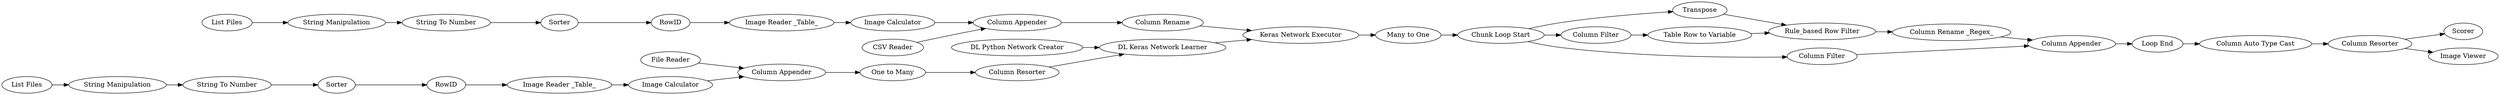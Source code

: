 digraph {
	"-77538168657896005_60" [label="String To Number"]
	"-344539128306314246_57" [label=Transpose]
	"-1330673148705747199_54" [label="Column Appender"]
	"-1330673148705747199_60" [label="Image Calculator"]
	"-273349254999740970_54" [label="Column Appender"]
	"-1330673148705747199_51" [label="List Files"]
	"-273349254999740970_63" [label="Column Resorter"]
	"1418844315064765942_56" [label="String Manipulation"]
	"7015104985070203768_84" [label=Scorer]
	"-1330673148705747199_52" [label="Image Reader _Table_"]
	"-1330673148705747199_53" [label="CSV Reader"]
	"-344539128306314246_73" [label="Column Auto Type Cast"]
	"-344539128306314246_74" [label="Table Row to Variable"]
	"-273349254999740970_62" [label="File Reader"]
	"-77538168657896005_59" [label=RowID]
	"-344539128306314246_62" [label="Column Appender"]
	"7015104985070203768_90" [label="Keras Network Executor"]
	"-273349254999740970_52" [label="Image Reader _Table_"]
	"-77538168657896005_56" [label="String Manipulation"]
	"7015104985070203768_88" [label="DL Python Network Creator"]
	"-273349254999740970_60" [label="Image Calculator"]
	"-344539128306314246_56" [label="Column Filter"]
	"-344539128306314246_20" [label="Many to One"]
	"-1330673148705747199_42" [label="Column Rename"]
	"-344539128306314246_53" [label="Chunk Loop Start"]
	"-344539128306314246_60" [label="Rule_based Row Filter"]
	"7015104985070203768_89" [label="DL Keras Network Learner"]
	"-344539128306314246_63" [label="Loop End"]
	"-77538168657896005_57" [label=Sorter]
	"-344539128306314246_64" [label="Column Rename _Regex_"]
	"-344539128306314246_65" [label="Column Resorter"]
	"-273349254999740970_51" [label="List Files"]
	"1418844315064765942_57" [label=Sorter]
	"7015104985070203768_85" [label="Image Viewer"]
	"1418844315064765942_60" [label="String To Number"]
	"1418844315064765942_59" [label=RowID]
	"-273349254999740970_61" [label="One to Many"]
	"-344539128306314246_61" [label="Column Filter"]
	"-344539128306314246_53" -> "-344539128306314246_61"
	"7015104985070203768_88" -> "7015104985070203768_89"
	"7015104985070203768_90" -> "-344539128306314246_20"
	"-273349254999740970_60" -> "-273349254999740970_54"
	"-344539128306314246_73" -> "-344539128306314246_65"
	"-344539128306314246_62" -> "-344539128306314246_63"
	"-77538168657896005_60" -> "-77538168657896005_57"
	"7015104985070203768_89" -> "7015104985070203768_90"
	"-344539128306314246_57" -> "-344539128306314246_60"
	"-273349254999740970_63" -> "7015104985070203768_89"
	"-344539128306314246_56" -> "-344539128306314246_74"
	"-1330673148705747199_42" -> "7015104985070203768_90"
	"-344539128306314246_60" -> "-344539128306314246_64"
	"-273349254999740970_61" -> "-273349254999740970_63"
	"-273349254999740970_54" -> "-273349254999740970_61"
	"1418844315064765942_60" -> "1418844315064765942_57"
	"-273349254999740970_52" -> "-273349254999740970_60"
	"-344539128306314246_20" -> "-344539128306314246_53"
	"-344539128306314246_53" -> "-344539128306314246_56"
	"-344539128306314246_74" -> "-344539128306314246_60"
	"1418844315064765942_59" -> "-1330673148705747199_52"
	"-1330673148705747199_53" -> "-1330673148705747199_54"
	"-344539128306314246_65" -> "7015104985070203768_84"
	"-77538168657896005_57" -> "-77538168657896005_59"
	"-1330673148705747199_52" -> "-1330673148705747199_60"
	"-344539128306314246_64" -> "-344539128306314246_62"
	"-344539128306314246_53" -> "-344539128306314246_57"
	"-273349254999740970_51" -> "-77538168657896005_56"
	"-344539128306314246_63" -> "-344539128306314246_73"
	"-1330673148705747199_60" -> "-1330673148705747199_54"
	"-77538168657896005_56" -> "-77538168657896005_60"
	"-1330673148705747199_51" -> "1418844315064765942_56"
	"1418844315064765942_56" -> "1418844315064765942_60"
	"-344539128306314246_61" -> "-344539128306314246_62"
	"-344539128306314246_65" -> "7015104985070203768_85"
	"-273349254999740970_62" -> "-273349254999740970_54"
	"-1330673148705747199_54" -> "-1330673148705747199_42"
	"1418844315064765942_57" -> "1418844315064765942_59"
	"-77538168657896005_59" -> "-273349254999740970_52"
	rankdir=LR
}
